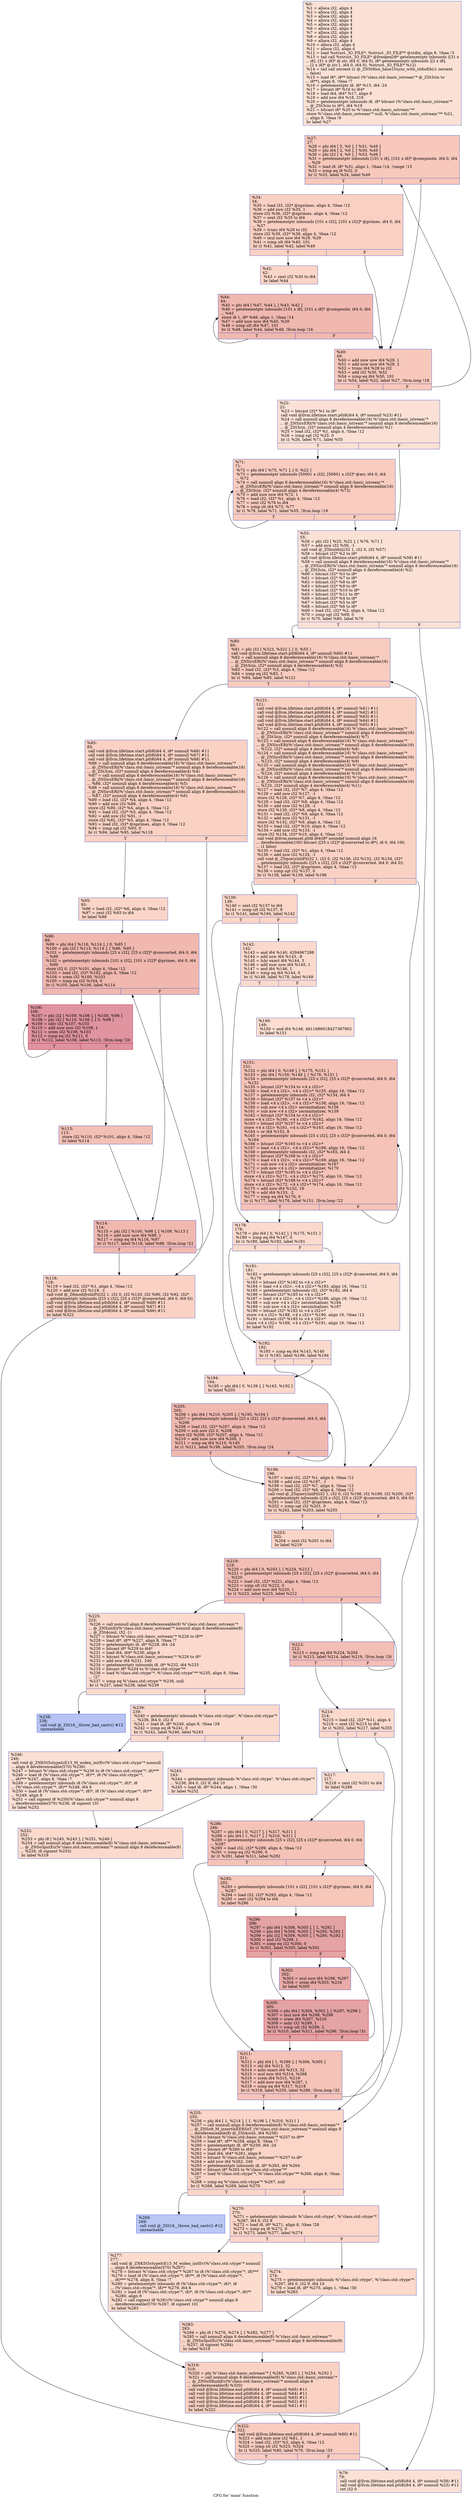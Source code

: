 digraph "CFG for 'main' function" {
	label="CFG for 'main' function";

	Node0x55e00fc15f20 [shape=record,color="#3d50c3ff", style=filled, fillcolor="#f7bca170",label="{%0:\l  %1 = alloca i32, align 4\l  %2 = alloca i32, align 4\l  %3 = alloca i32, align 4\l  %4 = alloca i32, align 4\l  %5 = alloca i32, align 4\l  %6 = alloca i32, align 4\l  %7 = alloca i32, align 4\l  %8 = alloca i32, align 4\l  %9 = alloca i32, align 4\l  %10 = alloca i32, align 4\l  %11 = alloca i32, align 4\l  %12 = load %struct._IO_FILE*, %struct._IO_FILE** @stdin, align 8, !tbaa !3\l  %13 = tail call %struct._IO_FILE* @freopen(i8* getelementptr inbounds ([31 x\l... i8], [31 x i8]* @.str, i64 0, i64 0), i8* getelementptr inbounds ([2 x i8],\l... [2 x i8]* @.str.1, i64 0, i64 0), %struct._IO_FILE* %12)\l  %14 = tail call zeroext i1 @_ZNSt8ios_base15sync_with_stdioEb(i1 zeroext\l... false)\l  %15 = load i8*, i8** bitcast (%\"class.std::basic_istream\"* @_ZSt3cin to\l... i8**), align 8, !tbaa !7\l  %16 = getelementptr i8, i8* %15, i64 -24\l  %17 = bitcast i8* %16 to i64*\l  %18 = load i64, i64* %17, align 8\l  %19 = add nsw i64 %18, 216\l  %20 = getelementptr inbounds i8, i8* bitcast (%\"class.std::basic_istream\"*\l... @_ZSt3cin to i8*), i64 %19\l  %21 = bitcast i8* %20 to %\"class.std::basic_ostream\"**\l  store %\"class.std::basic_ostream\"* null, %\"class.std::basic_ostream\"** %21,\l... align 8, !tbaa !9\l  br label %27\l}"];
	Node0x55e00fc15f20 -> Node0x55e00fc2d3f0;
	Node0x55e00fc2d4f0 [shape=record,color="#3d50c3ff", style=filled, fillcolor="#f7bca170",label="{%22:\l22:                                               \l  %23 = bitcast i32* %1 to i8*\l  call void @llvm.lifetime.start.p0i8(i64 4, i8* nonnull %23) #11\l  %24 = call nonnull align 8 dereferenceable(16) %\"class.std::basic_istream\"*\l... @_ZNSirsERi(%\"class.std::basic_istream\"* nonnull align 8 dereferenceable(16)\l... @_ZSt3cin, i32* nonnull align 4 dereferenceable(4) %1)\l  %25 = load i32, i32* %1, align 4, !tbaa !12\l  %26 = icmp sgt i32 %25, 0\l  br i1 %26, label %71, label %55\l|{<s0>T|<s1>F}}"];
	Node0x55e00fc2d4f0:s0 -> Node0x55e00fc2db60;
	Node0x55e00fc2d4f0:s1 -> Node0x55e00fc2dbf0;
	Node0x55e00fc2d3f0 [shape=record,color="#3d50c3ff", style=filled, fillcolor="#ed836670",label="{%27:\l27:                                               \l  %28 = phi i64 [ 5, %0 ], [ %51, %49 ]\l  %29 = phi i64 [ 2, %0 ], [ %50, %49 ]\l  %30 = phi i32 [ 4, %0 ], [ %53, %49 ]\l  %31 = getelementptr inbounds [101 x i8], [101 x i8]* @composite, i64 0, i64\l... %29\l  %32 = load i8, i8* %31, align 1, !tbaa !14, !range !15\l  %33 = icmp eq i8 %32, 0\l  br i1 %33, label %34, label %49\l|{<s0>T|<s1>F}}"];
	Node0x55e00fc2d3f0:s0 -> Node0x55e00fc2e520;
	Node0x55e00fc2d3f0:s1 -> Node0x55e00fc2dd60;
	Node0x55e00fc2e520 [shape=record,color="#3d50c3ff", style=filled, fillcolor="#f3947570",label="{%34:\l34:                                               \l  %35 = load i32, i32* @nprimes, align 4, !tbaa !12\l  %36 = add nsw i32 %35, 1\l  store i32 %36, i32* @nprimes, align 4, !tbaa !12\l  %37 = sext i32 %35 to i64\l  %38 = getelementptr inbounds [101 x i32], [101 x i32]* @primes, i64 0, i64\l... %37\l  %39 = trunc i64 %29 to i32\l  store i32 %39, i32* %38, align 4, !tbaa !12\l  %40 = mul nuw nsw i64 %29, %29\l  %41 = icmp ult i64 %40, 101\l  br i1 %41, label %42, label %49\l|{<s0>T|<s1>F}}"];
	Node0x55e00fc2e520:s0 -> Node0x55e00fc2eb70;
	Node0x55e00fc2e520:s1 -> Node0x55e00fc2dd60;
	Node0x55e00fc2eb70 [shape=record,color="#3d50c3ff", style=filled, fillcolor="#f5a08170",label="{%42:\l42:                                               \l  %43 = zext i32 %30 to i64\l  br label %44\l}"];
	Node0x55e00fc2eb70 -> Node0x55e00fc2ece0;
	Node0x55e00fc2ece0 [shape=record,color="#3d50c3ff", style=filled, fillcolor="#dc5d4a70",label="{%44:\l44:                                               \l  %45 = phi i64 [ %47, %44 ], [ %43, %42 ]\l  %46 = getelementptr inbounds [101 x i8], [101 x i8]* @composite, i64 0, i64\l... %45\l  store i8 1, i8* %46, align 1, !tbaa !14\l  %47 = add nuw nsw i64 %45, %29\l  %48 = icmp ult i64 %47, 101\l  br i1 %48, label %44, label %49, !llvm.loop !16\l|{<s0>T|<s1>F}}"];
	Node0x55e00fc2ece0:s0 -> Node0x55e00fc2ece0;
	Node0x55e00fc2ece0:s1 -> Node0x55e00fc2dd60;
	Node0x55e00fc2dd60 [shape=record,color="#3d50c3ff", style=filled, fillcolor="#ed836670",label="{%49:\l49:                                               \l  %50 = add nuw nsw i64 %29, 1\l  %51 = add nuw nsw i64 %28, 2\l  %52 = trunc i64 %28 to i32\l  %53 = add i32 %30, %52\l  %54 = icmp eq i64 %50, 101\l  br i1 %54, label %22, label %27, !llvm.loop !18\l|{<s0>T|<s1>F}}"];
	Node0x55e00fc2dd60:s0 -> Node0x55e00fc2d4f0;
	Node0x55e00fc2dd60:s1 -> Node0x55e00fc2d3f0;
	Node0x55e00fc2dbf0 [shape=record,color="#3d50c3ff", style=filled, fillcolor="#f7bca170",label="{%55:\l55:                                               \l  %56 = phi i32 [ %25, %22 ], [ %76, %71 ]\l  %57 = add nsw i32 %56, -1\l  call void @_Z5buildiii(i32 1, i32 0, i32 %57)\l  %58 = bitcast i32* %2 to i8*\l  call void @llvm.lifetime.start.p0i8(i64 4, i8* nonnull %58) #11\l  %59 = call nonnull align 8 dereferenceable(16) %\"class.std::basic_istream\"*\l... @_ZNSirsERi(%\"class.std::basic_istream\"* nonnull align 8 dereferenceable(16)\l... @_ZSt3cin, i32* nonnull align 4 dereferenceable(4) %2)\l  %60 = bitcast i32* %3 to i8*\l  %61 = bitcast i32* %7 to i8*\l  %62 = bitcast i32* %8 to i8*\l  %63 = bitcast i32* %9 to i8*\l  %64 = bitcast i32* %10 to i8*\l  %65 = bitcast i32* %11 to i8*\l  %66 = bitcast i32* %4 to i8*\l  %67 = bitcast i32* %5 to i8*\l  %68 = bitcast i32* %6 to i8*\l  %69 = load i32, i32* %2, align 4, !tbaa !12\l  %70 = icmp sgt i32 %69, 0\l  br i1 %70, label %80, label %79\l|{<s0>T|<s1>F}}"];
	Node0x55e00fc2dbf0:s0 -> Node0x55e00fc30090;
	Node0x55e00fc2dbf0:s1 -> Node0x55e00fc300e0;
	Node0x55e00fc2db60 [shape=record,color="#3d50c3ff", style=filled, fillcolor="#f08b6e70",label="{%71:\l71:                                               \l  %72 = phi i64 [ %75, %71 ], [ 0, %22 ]\l  %73 = getelementptr inbounds [50001 x i32], [50001 x i32]* @arr, i64 0, i64\l... %72\l  %74 = call nonnull align 8 dereferenceable(16) %\"class.std::basic_istream\"*\l... @_ZNSirsERi(%\"class.std::basic_istream\"* nonnull align 8 dereferenceable(16)\l... @_ZSt3cin, i32* nonnull align 4 dereferenceable(4) %73)\l  %75 = add nuw nsw i64 %72, 1\l  %76 = load i32, i32* %1, align 4, !tbaa !12\l  %77 = sext i32 %76 to i64\l  %78 = icmp slt i64 %75, %77\l  br i1 %78, label %71, label %55, !llvm.loop !19\l|{<s0>T|<s1>F}}"];
	Node0x55e00fc2db60:s0 -> Node0x55e00fc2db60;
	Node0x55e00fc2db60:s1 -> Node0x55e00fc2dbf0;
	Node0x55e00fc300e0 [shape=record,color="#3d50c3ff", style=filled, fillcolor="#f7bca170",label="{%79:\l79:                                               \l  call void @llvm.lifetime.end.p0i8(i64 4, i8* nonnull %58) #11\l  call void @llvm.lifetime.end.p0i8(i64 4, i8* nonnull %23) #11\l  ret i32 0\l}"];
	Node0x55e00fc30090 [shape=record,color="#3d50c3ff", style=filled, fillcolor="#f08b6e70",label="{%80:\l80:                                               \l  %81 = phi i32 [ %323, %322 ], [ 0, %55 ]\l  call void @llvm.lifetime.start.p0i8(i64 4, i8* nonnull %60) #11\l  %82 = call nonnull align 8 dereferenceable(16) %\"class.std::basic_istream\"*\l... @_ZNSirsERi(%\"class.std::basic_istream\"* nonnull align 8 dereferenceable(16)\l... @_ZSt3cin, i32* nonnull align 4 dereferenceable(4) %3)\l  %83 = load i32, i32* %3, align 4, !tbaa !12\l  %84 = icmp eq i32 %83, 1\l  br i1 %84, label %85, label %121\l|{<s0>T|<s1>F}}"];
	Node0x55e00fc30090:s0 -> Node0x55e00fc30ec0;
	Node0x55e00fc30090:s1 -> Node0x55e00fc30f50;
	Node0x55e00fc30ec0 [shape=record,color="#3d50c3ff", style=filled, fillcolor="#f4987a70",label="{%85:\l85:                                               \l  call void @llvm.lifetime.start.p0i8(i64 4, i8* nonnull %66) #11\l  call void @llvm.lifetime.start.p0i8(i64 4, i8* nonnull %67) #11\l  call void @llvm.lifetime.start.p0i8(i64 4, i8* nonnull %68) #11\l  %86 = call nonnull align 8 dereferenceable(16) %\"class.std::basic_istream\"*\l... @_ZNSirsERi(%\"class.std::basic_istream\"* nonnull align 8 dereferenceable(16)\l... @_ZSt3cin, i32* nonnull align 4 dereferenceable(4) %4)\l  %87 = call nonnull align 8 dereferenceable(16) %\"class.std::basic_istream\"*\l... @_ZNSirsERi(%\"class.std::basic_istream\"* nonnull align 8 dereferenceable(16)\l... %86, i32* nonnull align 4 dereferenceable(4) %5)\l  %88 = call nonnull align 8 dereferenceable(16) %\"class.std::basic_istream\"*\l... @_ZNSirsERi(%\"class.std::basic_istream\"* nonnull align 8 dereferenceable(16)\l... %87, i32* nonnull align 4 dereferenceable(4) %6)\l  %89 = load i32, i32* %4, align 4, !tbaa !12\l  %90 = add nsw i32 %89, -1\l  store i32 %90, i32* %4, align 4, !tbaa !12\l  %91 = load i32, i32* %5, align 4, !tbaa !12\l  %92 = add nsw i32 %91, -1\l  store i32 %92, i32* %5, align 4, !tbaa !12\l  %93 = load i32, i32* @nprimes, align 4, !tbaa !12\l  %94 = icmp sgt i32 %93, 0\l  br i1 %94, label %95, label %118\l|{<s0>T|<s1>F}}"];
	Node0x55e00fc30ec0:s0 -> Node0x55e00fc07dc0;
	Node0x55e00fc30ec0:s1 -> Node0x55e00fc07e10;
	Node0x55e00fc07dc0 [shape=record,color="#3d50c3ff", style=filled, fillcolor="#f5a08170",label="{%95:\l95:                                               \l  %96 = load i32, i32* %6, align 4, !tbaa !12\l  %97 = zext i32 %93 to i64\l  br label %98\l}"];
	Node0x55e00fc07dc0 -> Node0x55e00fc08030;
	Node0x55e00fc08030 [shape=record,color="#3d50c3ff", style=filled, fillcolor="#dc5d4a70",label="{%98:\l98:                                               \l  %99 = phi i64 [ %116, %114 ], [ 0, %95 ]\l  %100 = phi i32 [ %115, %114 ], [ %96, %95 ]\l  %101 = getelementptr inbounds [25 x i32], [25 x i32]* @converted, i64 0, i64\l... %99\l  %102 = getelementptr inbounds [101 x i32], [101 x i32]* @primes, i64 0, i64\l... %99\l  store i32 0, i32* %101, align 4, !tbaa !12\l  %103 = load i32, i32* %102, align 4, !tbaa !12\l  %104 = srem i32 %100, %103\l  %105 = icmp eq i32 %104, 0\l  br i1 %105, label %106, label %114\l|{<s0>T|<s1>F}}"];
	Node0x55e00fc08030:s0 -> Node0x55e00fc086c0;
	Node0x55e00fc08030:s1 -> Node0x55e00fc080f0;
	Node0x55e00fc086c0 [shape=record,color="#b70d28ff", style=filled, fillcolor="#b70d2870",label="{%106:\l106:                                              \l  %107 = phi i32 [ %109, %106 ], [ %100, %98 ]\l  %108 = phi i32 [ %110, %106 ], [ 0, %98 ]\l  %109 = sdiv i32 %107, %103\l  %110 = add nuw nsw i32 %108, 1\l  %111 = srem i32 %109, %103\l  %112 = icmp eq i32 %111, 0\l  br i1 %112, label %106, label %113, !llvm.loop !20\l|{<s0>T|<s1>F}}"];
	Node0x55e00fc086c0:s0 -> Node0x55e00fc086c0;
	Node0x55e00fc086c0:s1 -> Node0x55e00fc08c40;
	Node0x55e00fc08c40 [shape=record,color="#3d50c3ff", style=filled, fillcolor="#e5705870",label="{%113:\l113:                                              \l  store i32 %110, i32* %101, align 4, !tbaa !12\l  br label %114\l}"];
	Node0x55e00fc08c40 -> Node0x55e00fc080f0;
	Node0x55e00fc080f0 [shape=record,color="#3d50c3ff", style=filled, fillcolor="#dc5d4a70",label="{%114:\l114:                                              \l  %115 = phi i32 [ %100, %98 ], [ %109, %113 ]\l  %116 = add nuw nsw i64 %99, 1\l  %117 = icmp eq i64 %116, %97\l  br i1 %117, label %118, label %98, !llvm.loop !21\l|{<s0>T|<s1>F}}"];
	Node0x55e00fc080f0:s0 -> Node0x55e00fc07e10;
	Node0x55e00fc080f0:s1 -> Node0x55e00fc08030;
	Node0x55e00fc07e10 [shape=record,color="#3d50c3ff", style=filled, fillcolor="#f4987a70",label="{%118:\l118:                                              \l  %119 = load i32, i32* %1, align 4, !tbaa !12\l  %120 = add nsw i32 %119, -1\l  call void @_Z6modifyiiiiiPi(i32 1, i32 0, i32 %120, i32 %90, i32 %92, i32*\l... getelementptr inbounds ([25 x i32], [25 x i32]* @converted, i64 0, i64 0))\l  call void @llvm.lifetime.end.p0i8(i64 4, i8* nonnull %68) #11\l  call void @llvm.lifetime.end.p0i8(i64 4, i8* nonnull %67) #11\l  call void @llvm.lifetime.end.p0i8(i64 4, i8* nonnull %66) #11\l  br label %322\l}"];
	Node0x55e00fc07e10 -> Node0x55e00fc30a80;
	Node0x55e00fc30f50 [shape=record,color="#3d50c3ff", style=filled, fillcolor="#f4987a70",label="{%121:\l121:                                              \l  call void @llvm.lifetime.start.p0i8(i64 4, i8* nonnull %61) #11\l  call void @llvm.lifetime.start.p0i8(i64 4, i8* nonnull %62) #11\l  call void @llvm.lifetime.start.p0i8(i64 4, i8* nonnull %63) #11\l  call void @llvm.lifetime.start.p0i8(i64 4, i8* nonnull %64) #11\l  call void @llvm.lifetime.start.p0i8(i64 4, i8* nonnull %65) #11\l  %122 = call nonnull align 8 dereferenceable(16) %\"class.std::basic_istream\"*\l... @_ZNSirsERi(%\"class.std::basic_istream\"* nonnull align 8 dereferenceable(16)\l... @_ZSt3cin, i32* nonnull align 4 dereferenceable(4) %7)\l  %123 = call nonnull align 8 dereferenceable(16) %\"class.std::basic_istream\"*\l... @_ZNSirsERi(%\"class.std::basic_istream\"* nonnull align 8 dereferenceable(16)\l... %122, i32* nonnull align 4 dereferenceable(4) %8)\l  %124 = call nonnull align 8 dereferenceable(16) %\"class.std::basic_istream\"*\l... @_ZNSirsERi(%\"class.std::basic_istream\"* nonnull align 8 dereferenceable(16)\l... %123, i32* nonnull align 4 dereferenceable(4) %9)\l  %125 = call nonnull align 8 dereferenceable(16) %\"class.std::basic_istream\"*\l... @_ZNSirsERi(%\"class.std::basic_istream\"* nonnull align 8 dereferenceable(16)\l... %124, i32* nonnull align 4 dereferenceable(4) %10)\l  %126 = call nonnull align 8 dereferenceable(16) %\"class.std::basic_istream\"*\l... @_ZNSirsERi(%\"class.std::basic_istream\"* nonnull align 8 dereferenceable(16)\l... %125, i32* nonnull align 4 dereferenceable(4) %11)\l  %127 = load i32, i32* %7, align 4, !tbaa !12\l  %128 = add nsw i32 %127, -1\l  store i32 %128, i32* %7, align 4, !tbaa !12\l  %129 = load i32, i32* %8, align 4, !tbaa !12\l  %130 = add nsw i32 %129, -1\l  store i32 %130, i32* %8, align 4, !tbaa !12\l  %131 = load i32, i32* %9, align 4, !tbaa !12\l  %132 = add nsw i32 %131, -1\l  store i32 %132, i32* %9, align 4, !tbaa !12\l  %133 = load i32, i32* %10, align 4, !tbaa !12\l  %134 = add nsw i32 %133, -1\l  store i32 %134, i32* %10, align 4, !tbaa !12\l  call void @llvm.memset.p0i8.i64(i8* noundef nonnull align 16\l... dereferenceable(100) bitcast ([25 x i32]* @converted to i8*), i8 0, i64 100,\l... i1 false)\l  %135 = load i32, i32* %1, align 4, !tbaa !12\l  %136 = add nsw i32 %135, -1\l  call void @_Z5queryiiiiiPi(i32 1, i32 0, i32 %136, i32 %132, i32 %134, i32*\l... getelementptr inbounds ([25 x i32], [25 x i32]* @converted, i64 0, i64 0))\l  %137 = load i32, i32* @nprimes, align 4, !tbaa !12\l  %138 = icmp sgt i32 %137, 0\l  br i1 %138, label %139, label %196\l|{<s0>T|<s1>F}}"];
	Node0x55e00fc30f50:s0 -> Node0x55e00fbff1f0;
	Node0x55e00fc30f50:s1 -> Node0x55e00fbff240;
	Node0x55e00fbff1f0 [shape=record,color="#3d50c3ff", style=filled, fillcolor="#f5a08170",label="{%139:\l139:                                              \l  %140 = zext i32 %137 to i64\l  %141 = icmp ult i32 %137, 8\l  br i1 %141, label %194, label %142\l|{<s0>T|<s1>F}}"];
	Node0x55e00fbff1f0:s0 -> Node0x55e00fbff440;
	Node0x55e00fbff1f0:s1 -> Node0x55e00fbff490;
	Node0x55e00fbff490 [shape=record,color="#3d50c3ff", style=filled, fillcolor="#f7ac8e70",label="{%142:\l142:                                              \l  %143 = and i64 %140, 4294967288\l  %144 = add nsw i64 %143, -8\l  %145 = lshr exact i64 %144, 3\l  %146 = add nuw nsw i64 %145, 1\l  %147 = and i64 %146, 1\l  %148 = icmp eq i64 %144, 0\l  br i1 %148, label %178, label %149\l|{<s0>T|<s1>F}}"];
	Node0x55e00fbff490:s0 -> Node0x55e00fbff8f0;
	Node0x55e00fbff490:s1 -> Node0x55e00fbff940;
	Node0x55e00fbff940 [shape=record,color="#3d50c3ff", style=filled, fillcolor="#f7b39670",label="{%149:\l149:                                              \l  %150 = and i64 %146, 4611686018427387902\l  br label %151\l}"];
	Node0x55e00fbff940 -> Node0x55e00fbffad0;
	Node0x55e00fbffad0 [shape=record,color="#3d50c3ff", style=filled, fillcolor="#e8765c70",label="{%151:\l151:                                              \l  %152 = phi i64 [ 0, %149 ], [ %175, %151 ]\l  %153 = phi i64 [ %150, %149 ], [ %176, %151 ]\l  %154 = getelementptr inbounds [25 x i32], [25 x i32]* @converted, i64 0, i64\l... %152\l  %155 = bitcast i32* %154 to \<4 x i32\>*\l  %156 = load \<4 x i32\>, \<4 x i32\>* %155, align 16, !tbaa !12\l  %157 = getelementptr inbounds i32, i32* %154, i64 4\l  %158 = bitcast i32* %157 to \<4 x i32\>*\l  %159 = load \<4 x i32\>, \<4 x i32\>* %158, align 16, !tbaa !12\l  %160 = sub nsw \<4 x i32\> zeroinitializer, %156\l  %161 = sub nsw \<4 x i32\> zeroinitializer, %159\l  %162 = bitcast i32* %154 to \<4 x i32\>*\l  store \<4 x i32\> %160, \<4 x i32\>* %162, align 16, !tbaa !12\l  %163 = bitcast i32* %157 to \<4 x i32\>*\l  store \<4 x i32\> %161, \<4 x i32\>* %163, align 16, !tbaa !12\l  %164 = or i64 %152, 8\l  %165 = getelementptr inbounds [25 x i32], [25 x i32]* @converted, i64 0, i64\l... %164\l  %166 = bitcast i32* %165 to \<4 x i32\>*\l  %167 = load \<4 x i32\>, \<4 x i32\>* %166, align 16, !tbaa !12\l  %168 = getelementptr inbounds i32, i32* %165, i64 4\l  %169 = bitcast i32* %168 to \<4 x i32\>*\l  %170 = load \<4 x i32\>, \<4 x i32\>* %169, align 16, !tbaa !12\l  %171 = sub nsw \<4 x i32\> zeroinitializer, %167\l  %172 = sub nsw \<4 x i32\> zeroinitializer, %170\l  %173 = bitcast i32* %165 to \<4 x i32\>*\l  store \<4 x i32\> %171, \<4 x i32\>* %173, align 16, !tbaa !12\l  %174 = bitcast i32* %168 to \<4 x i32\>*\l  store \<4 x i32\> %172, \<4 x i32\>* %174, align 16, !tbaa !12\l  %175 = add nuw i64 %152, 16\l  %176 = add i64 %153, -2\l  %177 = icmp eq i64 %176, 0\l  br i1 %177, label %178, label %151, !llvm.loop !22\l|{<s0>T|<s1>F}}"];
	Node0x55e00fbffad0:s0 -> Node0x55e00fbff8f0;
	Node0x55e00fbffad0:s1 -> Node0x55e00fbffad0;
	Node0x55e00fbff8f0 [shape=record,color="#3d50c3ff", style=filled, fillcolor="#f7ac8e70",label="{%178:\l178:                                              \l  %179 = phi i64 [ 0, %142 ], [ %175, %151 ]\l  %180 = icmp eq i64 %147, 0\l  br i1 %180, label %192, label %181\l|{<s0>T|<s1>F}}"];
	Node0x55e00fbff8f0:s0 -> Node0x55e00fc00e20;
	Node0x55e00fbff8f0:s1 -> Node0x55e00fc00e70;
	Node0x55e00fc00e70 [shape=record,color="#3d50c3ff", style=filled, fillcolor="#f7b59970",label="{%181:\l181:                                              \l  %182 = getelementptr inbounds [25 x i32], [25 x i32]* @converted, i64 0, i64\l... %179\l  %183 = bitcast i32* %182 to \<4 x i32\>*\l  %184 = load \<4 x i32\>, \<4 x i32\>* %183, align 16, !tbaa !12\l  %185 = getelementptr inbounds i32, i32* %182, i64 4\l  %186 = bitcast i32* %185 to \<4 x i32\>*\l  %187 = load \<4 x i32\>, \<4 x i32\>* %186, align 16, !tbaa !12\l  %188 = sub nsw \<4 x i32\> zeroinitializer, %184\l  %189 = sub nsw \<4 x i32\> zeroinitializer, %187\l  %190 = bitcast i32* %182 to \<4 x i32\>*\l  store \<4 x i32\> %188, \<4 x i32\>* %190, align 16, !tbaa !12\l  %191 = bitcast i32* %185 to \<4 x i32\>*\l  store \<4 x i32\> %189, \<4 x i32\>* %191, align 16, !tbaa !12\l  br label %192\l}"];
	Node0x55e00fc00e70 -> Node0x55e00fc00e20;
	Node0x55e00fc00e20 [shape=record,color="#3d50c3ff", style=filled, fillcolor="#f7ac8e70",label="{%192:\l192:                                              \l  %193 = icmp eq i64 %143, %140\l  br i1 %193, label %196, label %194\l|{<s0>T|<s1>F}}"];
	Node0x55e00fc00e20:s0 -> Node0x55e00fbff240;
	Node0x55e00fc00e20:s1 -> Node0x55e00fbff440;
	Node0x55e00fbff440 [shape=record,color="#3d50c3ff", style=filled, fillcolor="#f6a38570",label="{%194:\l194:                                              \l  %195 = phi i64 [ 0, %139 ], [ %143, %192 ]\l  br label %205\l}"];
	Node0x55e00fbff440 -> Node0x55e00fc01810;
	Node0x55e00fbff240 [shape=record,color="#3d50c3ff", style=filled, fillcolor="#f4987a70",label="{%196:\l196:                                              \l  %197 = load i32, i32* %1, align 4, !tbaa !12\l  %198 = add nsw i32 %197, -1\l  %199 = load i32, i32* %7, align 4, !tbaa !12\l  %200 = load i32, i32* %8, align 4, !tbaa !12\l  call void @_Z5queryiiiiiPi(i32 1, i32 0, i32 %198, i32 %199, i32 %200, i32*\l... getelementptr inbounds ([25 x i32], [25 x i32]* @converted, i64 0, i64 0))\l  %201 = load i32, i32* @nprimes, align 4, !tbaa !12\l  %202 = icmp sgt i32 %201, 0\l  br i1 %202, label %203, label %255\l|{<s0>T|<s1>F}}"];
	Node0x55e00fbff240:s0 -> Node0x55e00fc01d60;
	Node0x55e00fbff240:s1 -> Node0x55e00fc01db0;
	Node0x55e00fc01d60 [shape=record,color="#3d50c3ff", style=filled, fillcolor="#f5a08170",label="{%203:\l203:                                              \l  %204 = zext i32 %201 to i64\l  br label %219\l}"];
	Node0x55e00fc01d60 -> Node0x55e00fc01f20;
	Node0x55e00fc01810 [shape=record,color="#3d50c3ff", style=filled, fillcolor="#de614d70",label="{%205:\l205:                                              \l  %206 = phi i64 [ %210, %205 ], [ %195, %194 ]\l  %207 = getelementptr inbounds [25 x i32], [25 x i32]* @converted, i64 0, i64\l... %206\l  %208 = load i32, i32* %207, align 4, !tbaa !12\l  %209 = sub nsw i32 0, %208\l  store i32 %209, i32* %207, align 4, !tbaa !12\l  %210 = add nuw nsw i64 %206, 1\l  %211 = icmp eq i64 %210, %140\l  br i1 %211, label %196, label %205, !llvm.loop !24\l|{<s0>T|<s1>F}}"];
	Node0x55e00fc01810:s0 -> Node0x55e00fbff240;
	Node0x55e00fc01810:s1 -> Node0x55e00fc01810;
	Node0x55e00fc02530 [shape=record,color="#3d50c3ff", style=filled, fillcolor="#e36c5570",label="{%212:\l212:                                              \l  %213 = icmp eq i64 %224, %204\l  br i1 %213, label %214, label %219, !llvm.loop !26\l|{<s0>T|<s1>F}}"];
	Node0x55e00fc02530:s0 -> Node0x55e00fc02650;
	Node0x55e00fc02530:s1 -> Node0x55e00fc01f20;
	Node0x55e00fc02650 [shape=record,color="#3d50c3ff", style=filled, fillcolor="#f7ac8e70",label="{%214:\l214:                                              \l  %215 = load i32, i32* %11, align 4\l  %216 = sext i32 %215 to i64\l  br i1 %202, label %217, label %255\l|{<s0>T|<s1>F}}"];
	Node0x55e00fc02650:s0 -> Node0x55e00fc02970;
	Node0x55e00fc02650:s1 -> Node0x55e00fc01db0;
	Node0x55e00fc02970 [shape=record,color="#3d50c3ff", style=filled, fillcolor="#f7b39670",label="{%217:\l217:                                              \l  %218 = zext i32 %201 to i64\l  br label %286\l}"];
	Node0x55e00fc02970 -> Node0x55e00fc02ae0;
	Node0x55e00fc01f20 [shape=record,color="#3d50c3ff", style=filled, fillcolor="#e36c5570",label="{%219:\l219:                                              \l  %220 = phi i64 [ 0, %203 ], [ %224, %212 ]\l  %221 = getelementptr inbounds [25 x i32], [25 x i32]* @converted, i64 0, i64\l... %220\l  %222 = load i32, i32* %221, align 4, !tbaa !12\l  %223 = icmp slt i32 %222, 0\l  %224 = add nuw nsw i64 %220, 1\l  br i1 %223, label %225, label %212\l|{<s0>T|<s1>F}}"];
	Node0x55e00fc01f20:s0 -> Node0x55e00fc02ea0;
	Node0x55e00fc01f20:s1 -> Node0x55e00fc02530;
	Node0x55e00fc02ea0 [shape=record,color="#3d50c3ff", style=filled, fillcolor="#f7ac8e70",label="{%225:\l225:                                              \l  %226 = call nonnull align 8 dereferenceable(8) %\"class.std::basic_ostream\"*\l... @_ZNSolsEi(%\"class.std::basic_ostream\"* nonnull align 8 dereferenceable(8)\l... @_ZSt4cout, i32 -1)\l  %227 = bitcast %\"class.std::basic_ostream\"* %226 to i8**\l  %228 = load i8*, i8** %227, align 8, !tbaa !7\l  %229 = getelementptr i8, i8* %228, i64 -24\l  %230 = bitcast i8* %229 to i64*\l  %231 = load i64, i64* %230, align 8\l  %232 = bitcast %\"class.std::basic_ostream\"* %226 to i8*\l  %233 = add nsw i64 %231, 240\l  %234 = getelementptr inbounds i8, i8* %232, i64 %233\l  %235 = bitcast i8* %234 to %\"class.std::ctype\"**\l  %236 = load %\"class.std::ctype\"*, %\"class.std::ctype\"** %235, align 8, !tbaa\l... !27\l  %237 = icmp eq %\"class.std::ctype\"* %236, null\l  br i1 %237, label %238, label %239\l|{<s0>T|<s1>F}}"];
	Node0x55e00fc02ea0:s0 -> Node0x55e00fc3f1c0;
	Node0x55e00fc02ea0:s1 -> Node0x55e00fc3f250;
	Node0x55e00fc3f1c0 [shape=record,color="#3d50c3ff", style=filled, fillcolor="#5977e370",label="{%238:\l238:                                              \l  call void @_ZSt16__throw_bad_castv() #12\l  unreachable\l}"];
	Node0x55e00fc3f250 [shape=record,color="#3d50c3ff", style=filled, fillcolor="#f7ac8e70",label="{%239:\l239:                                              \l  %240 = getelementptr inbounds %\"class.std::ctype\", %\"class.std::ctype\"*\l... %236, i64 0, i32 8\l  %241 = load i8, i8* %240, align 8, !tbaa !28\l  %242 = icmp eq i8 %241, 0\l  br i1 %242, label %246, label %243\l|{<s0>T|<s1>F}}"];
	Node0x55e00fc3f250:s0 -> Node0x55e00fc3f8a0;
	Node0x55e00fc3f250:s1 -> Node0x55e00fc3f930;
	Node0x55e00fc3f930 [shape=record,color="#3d50c3ff", style=filled, fillcolor="#f7b39670",label="{%243:\l243:                                              \l  %244 = getelementptr inbounds %\"class.std::ctype\", %\"class.std::ctype\"*\l... %236, i64 0, i32 9, i64 10\l  %245 = load i8, i8* %244, align 1, !tbaa !30\l  br label %252\l}"];
	Node0x55e00fc3f930 -> Node0x55e00fc3fcd0;
	Node0x55e00fc3f8a0 [shape=record,color="#3d50c3ff", style=filled, fillcolor="#f7b99e70",label="{%246:\l246:                                              \l  call void @_ZNKSt5ctypeIcE13_M_widen_initEv(%\"class.std::ctype\"* nonnull\l... align 8 dereferenceable(570) %236)\l  %247 = bitcast %\"class.std::ctype\"* %236 to i8 (%\"class.std::ctype\"*, i8)***\l  %248 = load i8 (%\"class.std::ctype\"*, i8)**, i8 (%\"class.std::ctype\"*,\l... i8)*** %247, align 8, !tbaa !7\l  %249 = getelementptr inbounds i8 (%\"class.std::ctype\"*, i8)*, i8\l... (%\"class.std::ctype\"*, i8)** %248, i64 6\l  %250 = load i8 (%\"class.std::ctype\"*, i8)*, i8 (%\"class.std::ctype\"*, i8)**\l... %249, align 8\l  %251 = call signext i8 %250(%\"class.std::ctype\"* nonnull align 8\l... dereferenceable(570) %236, i8 signext 10)\l  br label %252\l}"];
	Node0x55e00fc3f8a0 -> Node0x55e00fc3fcd0;
	Node0x55e00fc3fcd0 [shape=record,color="#3d50c3ff", style=filled, fillcolor="#f7ac8e70",label="{%252:\l252:                                              \l  %253 = phi i8 [ %245, %243 ], [ %251, %246 ]\l  %254 = call nonnull align 8 dereferenceable(8) %\"class.std::basic_ostream\"*\l... @_ZNSo3putEc(%\"class.std::basic_ostream\"* nonnull align 8 dereferenceable(8)\l... %226, i8 signext %253)\l  br label %319\l}"];
	Node0x55e00fc3fcd0 -> Node0x55e00fc40750;
	Node0x55e00fc01db0 [shape=record,color="#3d50c3ff", style=filled, fillcolor="#f5a08170",label="{%255:\l255:                                              \l  %256 = phi i64 [ 1, %214 ], [ 1, %196 ], [ %316, %311 ]\l  %257 = call nonnull align 8 dereferenceable(8) %\"class.std::basic_ostream\"*\l... @_ZNSo9_M_insertIxEERSoT_(%\"class.std::basic_ostream\"* nonnull align 8\l... dereferenceable(8) @_ZSt4cout, i64 %256)\l  %258 = bitcast %\"class.std::basic_ostream\"* %257 to i8**\l  %259 = load i8*, i8** %258, align 8, !tbaa !7\l  %260 = getelementptr i8, i8* %259, i64 -24\l  %261 = bitcast i8* %260 to i64*\l  %262 = load i64, i64* %261, align 8\l  %263 = bitcast %\"class.std::basic_ostream\"* %257 to i8*\l  %264 = add nsw i64 %262, 240\l  %265 = getelementptr inbounds i8, i8* %263, i64 %264\l  %266 = bitcast i8* %265 to %\"class.std::ctype\"**\l  %267 = load %\"class.std::ctype\"*, %\"class.std::ctype\"** %266, align 8, !tbaa\l... !27\l  %268 = icmp eq %\"class.std::ctype\"* %267, null\l  br i1 %268, label %269, label %270\l|{<s0>T|<s1>F}}"];
	Node0x55e00fc01db0:s0 -> Node0x55e00fc41fc0;
	Node0x55e00fc01db0:s1 -> Node0x55e00fc42050;
	Node0x55e00fc41fc0 [shape=record,color="#3d50c3ff", style=filled, fillcolor="#6282ea70",label="{%269:\l269:                                              \l  call void @_ZSt16__throw_bad_castv() #12\l  unreachable\l}"];
	Node0x55e00fc42050 [shape=record,color="#3d50c3ff", style=filled, fillcolor="#f5a08170",label="{%270:\l270:                                              \l  %271 = getelementptr inbounds %\"class.std::ctype\", %\"class.std::ctype\"*\l... %267, i64 0, i32 8\l  %272 = load i8, i8* %271, align 8, !tbaa !28\l  %273 = icmp eq i8 %272, 0\l  br i1 %273, label %277, label %274\l|{<s0>T|<s1>F}}"];
	Node0x55e00fc42050:s0 -> Node0x55e00fc42ab0;
	Node0x55e00fc42050:s1 -> Node0x55e00fc42b00;
	Node0x55e00fc42b00 [shape=record,color="#3d50c3ff", style=filled, fillcolor="#f7a88970",label="{%274:\l274:                                              \l  %275 = getelementptr inbounds %\"class.std::ctype\", %\"class.std::ctype\"*\l... %267, i64 0, i32 9, i64 10\l  %276 = load i8, i8* %275, align 1, !tbaa !30\l  br label %283\l}"];
	Node0x55e00fc42b00 -> Node0x55e00fc43360;
	Node0x55e00fc42ab0 [shape=record,color="#3d50c3ff", style=filled, fillcolor="#f7af9170",label="{%277:\l277:                                              \l  call void @_ZNKSt5ctypeIcE13_M_widen_initEv(%\"class.std::ctype\"* nonnull\l... align 8 dereferenceable(570) %267)\l  %278 = bitcast %\"class.std::ctype\"* %267 to i8 (%\"class.std::ctype\"*, i8)***\l  %279 = load i8 (%\"class.std::ctype\"*, i8)**, i8 (%\"class.std::ctype\"*,\l... i8)*** %278, align 8, !tbaa !7\l  %280 = getelementptr inbounds i8 (%\"class.std::ctype\"*, i8)*, i8\l... (%\"class.std::ctype\"*, i8)** %279, i64 6\l  %281 = load i8 (%\"class.std::ctype\"*, i8)*, i8 (%\"class.std::ctype\"*, i8)**\l... %280, align 8\l  %282 = call signext i8 %281(%\"class.std::ctype\"* nonnull align 8\l... dereferenceable(570) %267, i8 signext 10)\l  br label %283\l}"];
	Node0x55e00fc42ab0 -> Node0x55e00fc43360;
	Node0x55e00fc43360 [shape=record,color="#3d50c3ff", style=filled, fillcolor="#f5a08170",label="{%283:\l283:                                              \l  %284 = phi i8 [ %276, %274 ], [ %282, %277 ]\l  %285 = call nonnull align 8 dereferenceable(8) %\"class.std::basic_ostream\"*\l... @_ZNSo3putEc(%\"class.std::basic_ostream\"* nonnull align 8 dereferenceable(8)\l... %257, i8 signext %284)\l  br label %319\l}"];
	Node0x55e00fc43360 -> Node0x55e00fc40750;
	Node0x55e00fc02ae0 [shape=record,color="#3d50c3ff", style=filled, fillcolor="#e8765c70",label="{%286:\l286:                                              \l  %287 = phi i64 [ 0, %217 ], [ %317, %311 ]\l  %288 = phi i64 [ 1, %217 ], [ %316, %311 ]\l  %289 = getelementptr inbounds [25 x i32], [25 x i32]* @converted, i64 0, i64\l... %287\l  %290 = load i32, i32* %289, align 4, !tbaa !12\l  %291 = icmp eq i32 %290, 0\l  br i1 %291, label %311, label %292\l|{<s0>T|<s1>F}}"];
	Node0x55e00fc02ae0:s0 -> Node0x55e00fc40840;
	Node0x55e00fc02ae0:s1 -> Node0x55e00fc43df0;
	Node0x55e00fc43df0 [shape=record,color="#3d50c3ff", style=filled, fillcolor="#ec7f6370",label="{%292:\l292:                                              \l  %293 = getelementptr inbounds [101 x i32], [101 x i32]* @primes, i64 0, i64\l... %287\l  %294 = load i32, i32* %293, align 4, !tbaa !12\l  %295 = sext i32 %294 to i64\l  br label %296\l}"];
	Node0x55e00fc43df0 -> Node0x55e00fc44090;
	Node0x55e00fc44090 [shape=record,color="#b70d28ff", style=filled, fillcolor="#c32e3170",label="{%296:\l296:                                              \l  %297 = phi i64 [ %306, %305 ], [ 1, %292 ]\l  %298 = phi i64 [ %308, %305 ], [ %295, %292 ]\l  %299 = phi i32 [ %309, %305 ], [ %290, %292 ]\l  %300 = and i32 %299, 1\l  %301 = icmp eq i32 %300, 0\l  br i1 %301, label %305, label %302\l|{<s0>T|<s1>F}}"];
	Node0x55e00fc44090:s0 -> Node0x55e00fc44150;
	Node0x55e00fc44090:s1 -> Node0x55e00fc445b0;
	Node0x55e00fc445b0 [shape=record,color="#3d50c3ff", style=filled, fillcolor="#cc403a70",label="{%302:\l302:                                              \l  %303 = mul nsw i64 %298, %297\l  %304 = srem i64 %303, %216\l  br label %305\l}"];
	Node0x55e00fc445b0 -> Node0x55e00fc44150;
	Node0x55e00fc44150 [shape=record,color="#b70d28ff", style=filled, fillcolor="#c32e3170",label="{%305:\l305:                                              \l  %306 = phi i64 [ %304, %302 ], [ %297, %296 ]\l  %307 = mul nsw i64 %298, %298\l  %308 = srem i64 %307, %216\l  %309 = ashr i32 %299, 1\l  %310 = icmp ult i32 %299, 2\l  br i1 %310, label %311, label %296, !llvm.loop !31\l|{<s0>T|<s1>F}}"];
	Node0x55e00fc44150:s0 -> Node0x55e00fc40840;
	Node0x55e00fc44150:s1 -> Node0x55e00fc44090;
	Node0x55e00fc40840 [shape=record,color="#3d50c3ff", style=filled, fillcolor="#e8765c70",label="{%311:\l311:                                              \l  %312 = phi i64 [ 1, %286 ], [ %306, %305 ]\l  %313 = shl i64 %312, 32\l  %314 = ashr exact i64 %313, 32\l  %315 = mul nsw i64 %314, %288\l  %316 = srem i64 %315, %216\l  %317 = add nuw nsw i64 %287, 1\l  %318 = icmp eq i64 %317, %218\l  br i1 %318, label %255, label %286, !llvm.loop !32\l|{<s0>T|<s1>F}}"];
	Node0x55e00fc40840:s0 -> Node0x55e00fc01db0;
	Node0x55e00fc40840:s1 -> Node0x55e00fc02ae0;
	Node0x55e00fc40750 [shape=record,color="#3d50c3ff", style=filled, fillcolor="#f4987a70",label="{%319:\l319:                                              \l  %320 = phi %\"class.std::basic_ostream\"* [ %285, %283 ], [ %254, %252 ]\l  %321 = call nonnull align 8 dereferenceable(8) %\"class.std::basic_ostream\"*\l... @_ZNSo5flushEv(%\"class.std::basic_ostream\"* nonnull align 8\l... dereferenceable(8) %320)\l  call void @llvm.lifetime.end.p0i8(i64 4, i8* nonnull %65) #11\l  call void @llvm.lifetime.end.p0i8(i64 4, i8* nonnull %64) #11\l  call void @llvm.lifetime.end.p0i8(i64 4, i8* nonnull %63) #11\l  call void @llvm.lifetime.end.p0i8(i64 4, i8* nonnull %62) #11\l  call void @llvm.lifetime.end.p0i8(i64 4, i8* nonnull %61) #11\l  br label %322\l}"];
	Node0x55e00fc40750 -> Node0x55e00fc30a80;
	Node0x55e00fc30a80 [shape=record,color="#3d50c3ff", style=filled, fillcolor="#f08b6e70",label="{%322:\l322:                                              \l  call void @llvm.lifetime.end.p0i8(i64 4, i8* nonnull %60) #11\l  %323 = add nuw nsw i32 %81, 1\l  %324 = load i32, i32* %2, align 4, !tbaa !12\l  %325 = icmp slt i32 %323, %324\l  br i1 %325, label %80, label %79, !llvm.loop !33\l|{<s0>T|<s1>F}}"];
	Node0x55e00fc30a80:s0 -> Node0x55e00fc30090;
	Node0x55e00fc30a80:s1 -> Node0x55e00fc300e0;
}
